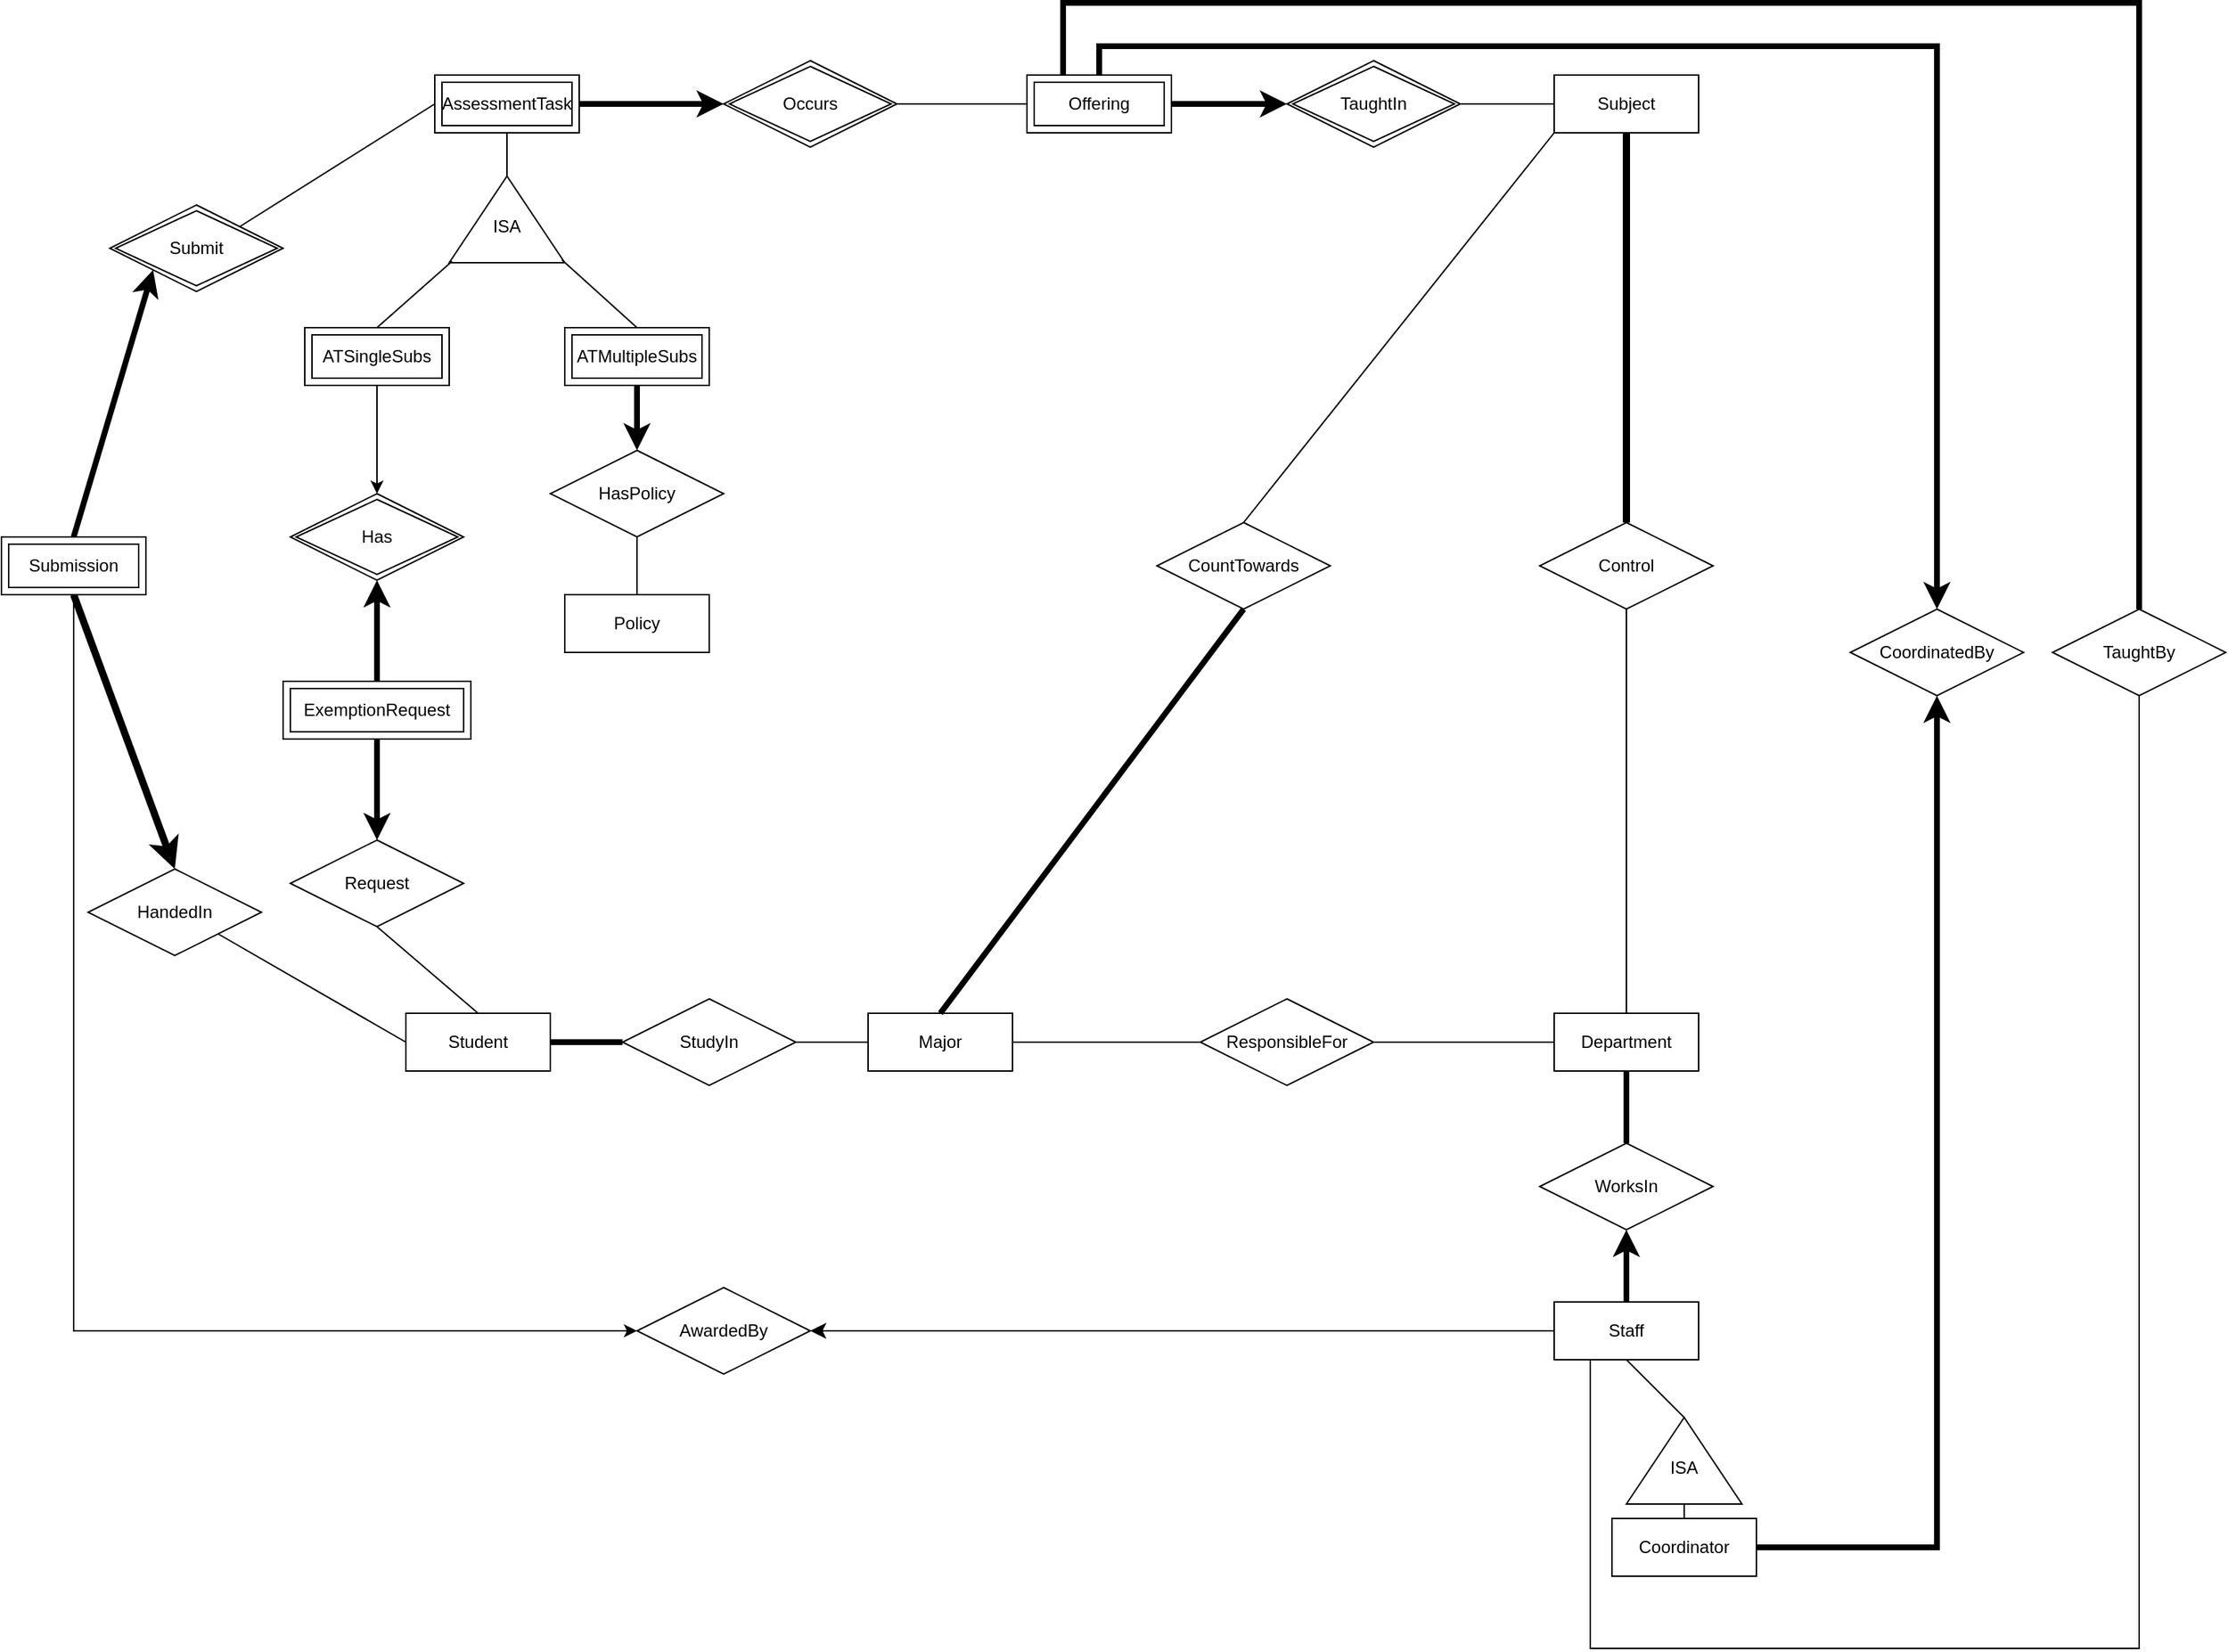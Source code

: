 <mxfile version="24.7.10">
  <diagram id="R2lEEEUBdFMjLlhIrx00" name="Page-1">
    <mxGraphModel dx="1519" dy="1464" grid="1" gridSize="10" guides="1" tooltips="1" connect="1" arrows="1" fold="1" page="1" pageScale="1" pageWidth="850" pageHeight="1100" math="0" shadow="0" extFonts="Permanent Marker^https://fonts.googleapis.com/css?family=Permanent+Marker">
      <root>
        <mxCell id="0" />
        <mxCell id="1" parent="0" />
        <mxCell id="J-Awba5KQqeEIi0IXb0m-3" value="Student" style="whiteSpace=wrap;html=1;align=center;" parent="1" vertex="1">
          <mxGeometry x="-460" y="750" width="100" height="40" as="geometry" />
        </mxCell>
        <mxCell id="J-Awba5KQqeEIi0IXb0m-4" value="Staff" style="whiteSpace=wrap;html=1;align=center;" parent="1" vertex="1">
          <mxGeometry x="335" y="950" width="100" height="40" as="geometry" />
        </mxCell>
        <mxCell id="J-Awba5KQqeEIi0IXb0m-7" value="Subject" style="whiteSpace=wrap;html=1;align=center;" parent="1" vertex="1">
          <mxGeometry x="335" y="100" width="100" height="40" as="geometry" />
        </mxCell>
        <mxCell id="J-Awba5KQqeEIi0IXb0m-8" value="Department" style="whiteSpace=wrap;html=1;align=center;" parent="1" vertex="1">
          <mxGeometry x="335" y="750" width="100" height="40" as="geometry" />
        </mxCell>
        <mxCell id="J-Awba5KQqeEIi0IXb0m-9" value="Major" style="whiteSpace=wrap;html=1;align=center;" parent="1" vertex="1">
          <mxGeometry x="-140" y="750" width="100" height="40" as="geometry" />
        </mxCell>
        <mxCell id="J-Awba5KQqeEIi0IXb0m-10" value="StudyIn" style="shape=rhombus;perimeter=rhombusPerimeter;whiteSpace=wrap;html=1;align=center;" parent="1" vertex="1">
          <mxGeometry x="-310" y="740" width="120" height="60" as="geometry" />
        </mxCell>
        <mxCell id="J-Awba5KQqeEIi0IXb0m-11" value="" style="endArrow=none;html=1;rounded=0;entryX=1;entryY=0.5;entryDx=0;entryDy=0;exitX=0;exitY=0.5;exitDx=0;exitDy=0;" parent="1" source="J-Awba5KQqeEIi0IXb0m-9" target="J-Awba5KQqeEIi0IXb0m-10" edge="1">
          <mxGeometry width="50" height="50" relative="1" as="geometry">
            <mxPoint x="-420" y="1065" as="sourcePoint" />
            <mxPoint x="-370" y="1015" as="targetPoint" />
          </mxGeometry>
        </mxCell>
        <mxCell id="J-Awba5KQqeEIi0IXb0m-12" value="" style="endArrow=none;html=1;rounded=0;entryX=1;entryY=0.5;entryDx=0;entryDy=0;strokeWidth=4;" parent="1" source="J-Awba5KQqeEIi0IXb0m-10" target="J-Awba5KQqeEIi0IXb0m-3" edge="1">
          <mxGeometry width="50" height="50" relative="1" as="geometry">
            <mxPoint x="-440" y="905" as="sourcePoint" />
            <mxPoint x="-370" y="1015" as="targetPoint" />
          </mxGeometry>
        </mxCell>
        <mxCell id="J-Awba5KQqeEIi0IXb0m-13" value="WorksIn" style="shape=rhombus;perimeter=rhombusPerimeter;whiteSpace=wrap;html=1;align=center;" parent="1" vertex="1">
          <mxGeometry x="325" y="840" width="120" height="60" as="geometry" />
        </mxCell>
        <mxCell id="J-Awba5KQqeEIi0IXb0m-14" value="" style="endArrow=none;html=1;rounded=0;entryX=0.5;entryY=1;entryDx=0;entryDy=0;exitX=0.5;exitY=0;exitDx=0;exitDy=0;strokeWidth=4;" parent="1" source="J-Awba5KQqeEIi0IXb0m-13" target="J-Awba5KQqeEIi0IXb0m-8" edge="1">
          <mxGeometry width="50" height="50" relative="1" as="geometry">
            <mxPoint x="425" y="1070" as="sourcePoint" />
            <mxPoint x="475" y="1020" as="targetPoint" />
          </mxGeometry>
        </mxCell>
        <mxCell id="J-Awba5KQqeEIi0IXb0m-15" value="" style="endArrow=classic;html=1;rounded=0;entryX=0.5;entryY=1;entryDx=0;entryDy=0;exitX=0.5;exitY=0;exitDx=0;exitDy=0;strokeWidth=4;" parent="1" source="J-Awba5KQqeEIi0IXb0m-4" target="J-Awba5KQqeEIi0IXb0m-13" edge="1">
          <mxGeometry width="50" height="50" relative="1" as="geometry">
            <mxPoint x="425" y="1070" as="sourcePoint" />
            <mxPoint x="475" y="1020" as="targetPoint" />
          </mxGeometry>
        </mxCell>
        <mxCell id="J-Awba5KQqeEIi0IXb0m-17" value="Control" style="shape=rhombus;perimeter=rhombusPerimeter;whiteSpace=wrap;html=1;align=center;" parent="1" vertex="1">
          <mxGeometry x="325" y="410" width="120" height="60" as="geometry" />
        </mxCell>
        <mxCell id="J-Awba5KQqeEIi0IXb0m-18" value="" style="endArrow=none;html=1;rounded=0;entryX=0.5;entryY=1;entryDx=0;entryDy=0;exitX=0.5;exitY=0;exitDx=0;exitDy=0;strokeWidth=5;" parent="1" source="J-Awba5KQqeEIi0IXb0m-17" target="J-Awba5KQqeEIi0IXb0m-7" edge="1">
          <mxGeometry width="50" height="50" relative="1" as="geometry">
            <mxPoint x="305" y="220" as="sourcePoint" />
            <mxPoint x="355" y="170" as="targetPoint" />
          </mxGeometry>
        </mxCell>
        <mxCell id="J-Awba5KQqeEIi0IXb0m-19" value="" style="endArrow=none;html=1;rounded=0;entryX=0.5;entryY=1;entryDx=0;entryDy=0;exitX=0.5;exitY=0;exitDx=0;exitDy=0;" parent="1" source="J-Awba5KQqeEIi0IXb0m-8" target="J-Awba5KQqeEIi0IXb0m-17" edge="1">
          <mxGeometry width="50" height="50" relative="1" as="geometry">
            <mxPoint x="305" y="380" as="sourcePoint" />
            <mxPoint x="385" y="350" as="targetPoint" />
          </mxGeometry>
        </mxCell>
        <mxCell id="J-Awba5KQqeEIi0IXb0m-20" value="HandedIn" style="shape=rhombus;perimeter=rhombusPerimeter;whiteSpace=wrap;html=1;align=center;" parent="1" vertex="1">
          <mxGeometry x="-680" y="650" width="120" height="60" as="geometry" />
        </mxCell>
        <mxCell id="J-Awba5KQqeEIi0IXb0m-25" value="" style="endArrow=none;html=1;rounded=0;entryX=0;entryY=0.5;entryDx=0;entryDy=0;exitX=1;exitY=0.5;exitDx=0;exitDy=0;" parent="1" edge="1">
          <mxGeometry width="50" height="50" relative="1" as="geometry">
            <mxPoint x="-120" y="120" as="sourcePoint" />
            <mxPoint x="-30" y="120" as="targetPoint" />
          </mxGeometry>
        </mxCell>
        <mxCell id="J-Awba5KQqeEIi0IXb0m-30" value="" style="endArrow=classic;html=1;rounded=0;exitX=1;exitY=0.5;exitDx=0;exitDy=0;entryX=0;entryY=0.5;entryDx=0;entryDy=0;strokeWidth=4;" parent="1" edge="1">
          <mxGeometry width="50" height="50" relative="1" as="geometry">
            <mxPoint x="-340" y="120" as="sourcePoint" />
            <mxPoint x="-240" y="120" as="targetPoint" />
          </mxGeometry>
        </mxCell>
        <mxCell id="J-Awba5KQqeEIi0IXb0m-31" value="" style="endArrow=none;html=1;rounded=0;entryX=0;entryY=0.5;entryDx=0;entryDy=0;exitX=1;exitY=0.5;exitDx=0;exitDy=0;" parent="1" target="J-Awba5KQqeEIi0IXb0m-7" edge="1">
          <mxGeometry width="50" height="50" relative="1" as="geometry">
            <mxPoint x="270" y="120" as="sourcePoint" />
            <mxPoint x="40" y="390" as="targetPoint" />
          </mxGeometry>
        </mxCell>
        <mxCell id="J-Awba5KQqeEIi0IXb0m-33" value="ResponsibleFor" style="shape=rhombus;perimeter=rhombusPerimeter;whiteSpace=wrap;html=1;align=center;" parent="1" vertex="1">
          <mxGeometry x="90" y="740" width="120" height="60" as="geometry" />
        </mxCell>
        <mxCell id="J-Awba5KQqeEIi0IXb0m-35" value="" style="endArrow=none;html=1;rounded=0;entryX=0;entryY=0.5;entryDx=0;entryDy=0;exitX=1;exitY=0.5;exitDx=0;exitDy=0;" parent="1" source="J-Awba5KQqeEIi0IXb0m-33" target="J-Awba5KQqeEIi0IXb0m-8" edge="1">
          <mxGeometry width="50" height="50" relative="1" as="geometry">
            <mxPoint x="-160" y="920" as="sourcePoint" />
            <mxPoint x="190" y="770" as="targetPoint" />
          </mxGeometry>
        </mxCell>
        <mxCell id="J-Awba5KQqeEIi0IXb0m-36" value="" style="endArrow=none;html=1;rounded=0;entryX=0;entryY=0.5;entryDx=0;entryDy=0;exitX=1;exitY=0.5;exitDx=0;exitDy=0;" parent="1" source="J-Awba5KQqeEIi0IXb0m-9" target="J-Awba5KQqeEIi0IXb0m-33" edge="1">
          <mxGeometry width="50" height="50" relative="1" as="geometry">
            <mxPoint x="-160" y="920" as="sourcePoint" />
            <mxPoint x="-110" y="870" as="targetPoint" />
          </mxGeometry>
        </mxCell>
        <mxCell id="J-Awba5KQqeEIi0IXb0m-38" value="" style="endArrow=classic;html=1;rounded=0;entryX=0;entryY=0.5;entryDx=0;entryDy=0;exitX=1;exitY=0.5;exitDx=0;exitDy=0;strokeWidth=4;" parent="1" edge="1">
          <mxGeometry width="50" height="50" relative="1" as="geometry">
            <mxPoint x="70" y="120" as="sourcePoint" />
            <mxPoint x="150" y="120" as="targetPoint" />
          </mxGeometry>
        </mxCell>
        <mxCell id="meUXw3SM-kfQRY5JYJZq-10" value="" style="triangle;whiteSpace=wrap;html=1;rotation=-90;" parent="1" vertex="1">
          <mxGeometry x="-420" y="160" width="60" height="80" as="geometry" />
        </mxCell>
        <mxCell id="meUXw3SM-kfQRY5JYJZq-11" value="ISA" style="text;html=1;align=center;verticalAlign=middle;whiteSpace=wrap;rounded=0;" parent="1" vertex="1">
          <mxGeometry x="-420" y="190" width="60" height="30" as="geometry" />
        </mxCell>
        <mxCell id="meUXw3SM-kfQRY5JYJZq-12" value="" style="endArrow=none;html=1;rounded=0;exitX=0.5;exitY=0;exitDx=0;exitDy=0;entryX=0.017;entryY=0.025;entryDx=0;entryDy=0;entryPerimeter=0;" parent="1" source="FvsSjCkMFB3iBcdG2FCw-9" target="meUXw3SM-kfQRY5JYJZq-10" edge="1">
          <mxGeometry width="50" height="50" relative="1" as="geometry">
            <mxPoint x="-480" y="270" as="sourcePoint" />
            <mxPoint x="-460" y="220" as="targetPoint" />
          </mxGeometry>
        </mxCell>
        <mxCell id="meUXw3SM-kfQRY5JYJZq-13" value="" style="endArrow=none;html=1;rounded=0;exitX=0.5;exitY=0;exitDx=0;exitDy=0;entryX=0.033;entryY=0.975;entryDx=0;entryDy=0;entryPerimeter=0;" parent="1" source="FvsSjCkMFB3iBcdG2FCw-10" target="meUXw3SM-kfQRY5JYJZq-10" edge="1">
          <mxGeometry width="50" height="50" relative="1" as="geometry">
            <mxPoint x="-300" y="270" as="sourcePoint" />
            <mxPoint x="-190" y="160" as="targetPoint" />
          </mxGeometry>
        </mxCell>
        <mxCell id="meUXw3SM-kfQRY5JYJZq-14" value="" style="endArrow=none;html=1;rounded=0;exitX=1;exitY=0.5;exitDx=0;exitDy=0;entryX=0.5;entryY=1;entryDx=0;entryDy=0;" parent="1" source="meUXw3SM-kfQRY5JYJZq-10" edge="1">
          <mxGeometry width="50" height="50" relative="1" as="geometry">
            <mxPoint x="-300" y="220" as="sourcePoint" />
            <mxPoint x="-390" y="140" as="targetPoint" />
          </mxGeometry>
        </mxCell>
        <mxCell id="meUXw3SM-kfQRY5JYJZq-17" value="" style="endArrow=none;html=1;rounded=0;exitX=1;exitY=0;exitDx=0;exitDy=0;entryX=0;entryY=0.5;entryDx=0;entryDy=0;" parent="1" source="FvsSjCkMFB3iBcdG2FCw-7" edge="1">
          <mxGeometry width="50" height="50" relative="1" as="geometry">
            <mxPoint x="-575" y="175" as="sourcePoint" />
            <mxPoint x="-440" y="120" as="targetPoint" />
          </mxGeometry>
        </mxCell>
        <mxCell id="meUXw3SM-kfQRY5JYJZq-19" value="" style="endArrow=classic;html=1;rounded=0;exitX=0.5;exitY=0;exitDx=0;exitDy=0;entryX=0;entryY=1;entryDx=0;entryDy=0;strokeWidth=4;" parent="1" source="FvsSjCkMFB3iBcdG2FCw-4" target="FvsSjCkMFB3iBcdG2FCw-7" edge="1">
          <mxGeometry width="50" height="50" relative="1" as="geometry">
            <mxPoint x="-690" y="310" as="sourcePoint" />
            <mxPoint x="-635" y="205" as="targetPoint" />
          </mxGeometry>
        </mxCell>
        <mxCell id="meUXw3SM-kfQRY5JYJZq-20" value="" style="endArrow=none;html=1;rounded=0;exitX=1;exitY=1;exitDx=0;exitDy=0;entryX=0;entryY=0.5;entryDx=0;entryDy=0;" parent="1" source="J-Awba5KQqeEIi0IXb0m-20" target="J-Awba5KQqeEIi0IXb0m-3" edge="1">
          <mxGeometry width="50" height="50" relative="1" as="geometry">
            <mxPoint x="-575" y="605" as="sourcePoint" />
            <mxPoint x="-400" y="530" as="targetPoint" />
          </mxGeometry>
        </mxCell>
        <mxCell id="meUXw3SM-kfQRY5JYJZq-21" value="" style="endArrow=classic;html=1;rounded=0;exitX=0.5;exitY=1;exitDx=0;exitDy=0;entryX=0.5;entryY=0;entryDx=0;entryDy=0;strokeWidth=5;" parent="1" source="FvsSjCkMFB3iBcdG2FCw-4" target="J-Awba5KQqeEIi0IXb0m-20" edge="1">
          <mxGeometry width="50" height="50" relative="1" as="geometry">
            <mxPoint x="-660" y="340" as="sourcePoint" />
            <mxPoint x="-605" y="485" as="targetPoint" />
          </mxGeometry>
        </mxCell>
        <mxCell id="meUXw3SM-kfQRY5JYJZq-22" value="AwardedBy" style="shape=rhombus;perimeter=rhombusPerimeter;whiteSpace=wrap;html=1;align=center;" parent="1" vertex="1">
          <mxGeometry x="-300" y="940" width="120" height="60" as="geometry" />
        </mxCell>
        <mxCell id="meUXw3SM-kfQRY5JYJZq-24" value="" style="endArrow=classic;html=1;rounded=0;exitX=0.5;exitY=1;exitDx=0;exitDy=0;entryX=0;entryY=0.5;entryDx=0;entryDy=0;" parent="1" source="FvsSjCkMFB3iBcdG2FCw-4" target="meUXw3SM-kfQRY5JYJZq-22" edge="1">
          <mxGeometry width="50" height="50" relative="1" as="geometry">
            <mxPoint x="-690" y="470" as="sourcePoint" />
            <mxPoint x="-640" y="910" as="targetPoint" />
            <Array as="points">
              <mxPoint x="-690" y="970" />
            </Array>
          </mxGeometry>
        </mxCell>
        <mxCell id="meUXw3SM-kfQRY5JYJZq-31" value="Policy" style="whiteSpace=wrap;html=1;align=center;" parent="1" vertex="1">
          <mxGeometry x="-350" y="460" width="100" height="40" as="geometry" />
        </mxCell>
        <mxCell id="meUXw3SM-kfQRY5JYJZq-32" value="HasPolicy" style="shape=rhombus;perimeter=rhombusPerimeter;whiteSpace=wrap;html=1;align=center;" parent="1" vertex="1">
          <mxGeometry x="-360" y="360" width="120" height="60" as="geometry" />
        </mxCell>
        <mxCell id="meUXw3SM-kfQRY5JYJZq-35" value="" style="endArrow=none;html=1;rounded=0;exitX=0.5;exitY=0;exitDx=0;exitDy=0;entryX=0.5;entryY=1;entryDx=0;entryDy=0;" parent="1" source="meUXw3SM-kfQRY5JYJZq-31" target="meUXw3SM-kfQRY5JYJZq-32" edge="1">
          <mxGeometry width="50" height="50" relative="1" as="geometry">
            <mxPoint x="-190" y="460" as="sourcePoint" />
            <mxPoint x="-140" y="410" as="targetPoint" />
          </mxGeometry>
        </mxCell>
        <mxCell id="meUXw3SM-kfQRY5JYJZq-36" value="" style="endArrow=classic;html=1;rounded=0;exitX=0.5;exitY=1;exitDx=0;exitDy=0;entryX=0.5;entryY=0;entryDx=0;entryDy=0;strokeWidth=4;" parent="1" source="FvsSjCkMFB3iBcdG2FCw-10" target="meUXw3SM-kfQRY5JYJZq-32" edge="1">
          <mxGeometry width="50" height="50" relative="1" as="geometry">
            <mxPoint x="-300" y="320" as="sourcePoint" />
            <mxPoint x="-140" y="320" as="targetPoint" />
          </mxGeometry>
        </mxCell>
        <mxCell id="meUXw3SM-kfQRY5JYJZq-37" value="CountTowards" style="shape=rhombus;perimeter=rhombusPerimeter;whiteSpace=wrap;html=1;align=center;" parent="1" vertex="1">
          <mxGeometry x="60" y="410" width="120" height="60" as="geometry" />
        </mxCell>
        <mxCell id="meUXw3SM-kfQRY5JYJZq-38" value="" style="endArrow=none;html=1;rounded=0;exitX=0.5;exitY=0;exitDx=0;exitDy=0;entryX=0.5;entryY=1;entryDx=0;entryDy=0;strokeWidth=4;" parent="1" source="J-Awba5KQqeEIi0IXb0m-9" target="meUXw3SM-kfQRY5JYJZq-37" edge="1">
          <mxGeometry width="50" height="50" relative="1" as="geometry">
            <mxPoint x="120" y="480" as="sourcePoint" />
            <mxPoint x="170" y="430" as="targetPoint" />
          </mxGeometry>
        </mxCell>
        <mxCell id="meUXw3SM-kfQRY5JYJZq-39" value="" style="endArrow=none;html=1;rounded=0;entryX=0;entryY=1;entryDx=0;entryDy=0;exitX=0.5;exitY=0;exitDx=0;exitDy=0;" parent="1" source="meUXw3SM-kfQRY5JYJZq-37" target="J-Awba5KQqeEIi0IXb0m-7" edge="1">
          <mxGeometry width="50" height="50" relative="1" as="geometry">
            <mxPoint x="120" y="480" as="sourcePoint" />
            <mxPoint x="170" y="430" as="targetPoint" />
          </mxGeometry>
        </mxCell>
        <mxCell id="meUXw3SM-kfQRY5JYJZq-40" value="CoordinatedBy" style="shape=rhombus;perimeter=rhombusPerimeter;whiteSpace=wrap;html=1;align=center;" parent="1" vertex="1">
          <mxGeometry x="540" y="470" width="120" height="60" as="geometry" />
        </mxCell>
        <mxCell id="meUXw3SM-kfQRY5JYJZq-42" value="" style="endArrow=classic;html=1;rounded=0;exitX=1;exitY=0.5;exitDx=0;exitDy=0;entryX=0.5;entryY=1;entryDx=0;entryDy=0;strokeWidth=4;exitPerimeter=0;" parent="1" source="2Y2GtZ3YAqSZZ8bWryj6-17" target="meUXw3SM-kfQRY5JYJZq-40" edge="1">
          <mxGeometry width="50" height="50" relative="1" as="geometry">
            <mxPoint x="120" y="460" as="sourcePoint" />
            <mxPoint x="170" y="410" as="targetPoint" />
            <Array as="points">
              <mxPoint x="600" y="1120" />
            </Array>
          </mxGeometry>
        </mxCell>
        <mxCell id="meUXw3SM-kfQRY5JYJZq-44" value="" style="endArrow=classic;html=1;rounded=0;exitX=0.5;exitY=0;exitDx=0;exitDy=0;entryX=0.5;entryY=0;entryDx=0;entryDy=0;strokeWidth=4;" parent="1" target="meUXw3SM-kfQRY5JYJZq-40" edge="1">
          <mxGeometry width="50" height="50" relative="1" as="geometry">
            <mxPoint x="20" y="100" as="sourcePoint" />
            <mxPoint x="685" y="-12.5" as="targetPoint" />
            <Array as="points">
              <mxPoint x="20" y="80" />
              <mxPoint x="600" y="80" />
            </Array>
          </mxGeometry>
        </mxCell>
        <mxCell id="meUXw3SM-kfQRY5JYJZq-46" value="TaughtBy" style="shape=rhombus;perimeter=rhombusPerimeter;whiteSpace=wrap;html=1;align=center;" parent="1" vertex="1">
          <mxGeometry x="680" y="470" width="120" height="60" as="geometry" />
        </mxCell>
        <mxCell id="meUXw3SM-kfQRY5JYJZq-47" value="" style="endArrow=none;html=1;rounded=0;entryX=0.5;entryY=1;entryDx=0;entryDy=0;strokeWidth=1;exitX=0.25;exitY=1;exitDx=0;exitDy=0;" parent="1" source="J-Awba5KQqeEIi0IXb0m-4" target="meUXw3SM-kfQRY5JYJZq-46" edge="1">
          <mxGeometry width="50" height="50" relative="1" as="geometry">
            <mxPoint x="290.0" y="1165" as="sourcePoint" />
            <mxPoint x="720" y="930" as="targetPoint" />
            <Array as="points">
              <mxPoint x="360" y="1190" />
              <mxPoint x="740" y="1190" />
            </Array>
          </mxGeometry>
        </mxCell>
        <mxCell id="meUXw3SM-kfQRY5JYJZq-48" value="" style="endArrow=none;html=1;rounded=0;exitX=0.5;exitY=0;exitDx=0;exitDy=0;entryX=0.25;entryY=0;entryDx=0;entryDy=0;strokeWidth=4;" parent="1" source="meUXw3SM-kfQRY5JYJZq-46" edge="1">
          <mxGeometry width="50" height="50" relative="1" as="geometry">
            <mxPoint x="810" y="290" as="sourcePoint" />
            <mxPoint x="-5" y="100" as="targetPoint" />
            <Array as="points">
              <mxPoint x="740" y="50" />
              <mxPoint x="-5" y="50" />
            </Array>
          </mxGeometry>
        </mxCell>
        <mxCell id="FvsSjCkMFB3iBcdG2FCw-1" value="Offering" style="shape=ext;margin=3;double=1;whiteSpace=wrap;html=1;align=center;" parent="1" vertex="1">
          <mxGeometry x="-30" y="100" width="100" height="40" as="geometry" />
        </mxCell>
        <mxCell id="FvsSjCkMFB3iBcdG2FCw-2" value="TaughtIn" style="shape=rhombus;double=1;perimeter=rhombusPerimeter;whiteSpace=wrap;html=1;align=center;" parent="1" vertex="1">
          <mxGeometry x="150" y="90" width="120" height="60" as="geometry" />
        </mxCell>
        <mxCell id="FvsSjCkMFB3iBcdG2FCw-3" value="AssessmentTask" style="shape=ext;margin=3;double=1;whiteSpace=wrap;html=1;align=center;" parent="1" vertex="1">
          <mxGeometry x="-440" y="100" width="100" height="40" as="geometry" />
        </mxCell>
        <mxCell id="FvsSjCkMFB3iBcdG2FCw-4" value="Submission" style="shape=ext;margin=3;double=1;whiteSpace=wrap;html=1;align=center;" parent="1" vertex="1">
          <mxGeometry x="-740" y="420" width="100" height="40" as="geometry" />
        </mxCell>
        <mxCell id="FvsSjCkMFB3iBcdG2FCw-5" value="Occurs" style="shape=rhombus;double=1;perimeter=rhombusPerimeter;whiteSpace=wrap;html=1;align=center;" parent="1" vertex="1">
          <mxGeometry x="-240" y="90" width="120" height="60" as="geometry" />
        </mxCell>
        <mxCell id="FvsSjCkMFB3iBcdG2FCw-7" value="Submit" style="shape=rhombus;double=1;perimeter=rhombusPerimeter;whiteSpace=wrap;html=1;align=center;" parent="1" vertex="1">
          <mxGeometry x="-665" y="190" width="120" height="60" as="geometry" />
        </mxCell>
        <mxCell id="FvsSjCkMFB3iBcdG2FCw-9" value="ATSingleSubs" style="shape=ext;margin=3;double=1;whiteSpace=wrap;html=1;align=center;" parent="1" vertex="1">
          <mxGeometry x="-530" y="275" width="100" height="40" as="geometry" />
        </mxCell>
        <mxCell id="FvsSjCkMFB3iBcdG2FCw-10" value="ATMultipleSubs" style="shape=ext;margin=3;double=1;whiteSpace=wrap;html=1;align=center;" parent="1" vertex="1">
          <mxGeometry x="-350" y="275" width="100" height="40" as="geometry" />
        </mxCell>
        <mxCell id="DMXKVMF-lrXqcf1wIQv9-3" value="Request" style="shape=rhombus;perimeter=rhombusPerimeter;whiteSpace=wrap;html=1;align=center;" parent="1" vertex="1">
          <mxGeometry x="-540" y="630" width="120" height="60" as="geometry" />
        </mxCell>
        <mxCell id="DMXKVMF-lrXqcf1wIQv9-5" value="" style="endArrow=classic;html=1;rounded=0;exitX=0.5;exitY=1;exitDx=0;exitDy=0;entryX=0.5;entryY=0;entryDx=0;entryDy=0;" parent="1" source="FvsSjCkMFB3iBcdG2FCw-9" target="DMXKVMF-lrXqcf1wIQv9-8" edge="1">
          <mxGeometry width="50" height="50" relative="1" as="geometry">
            <mxPoint x="-310" y="560" as="sourcePoint" />
            <mxPoint x="-480" y="390" as="targetPoint" />
          </mxGeometry>
        </mxCell>
        <mxCell id="DMXKVMF-lrXqcf1wIQv9-6" value="" style="endArrow=classic;html=1;rounded=0;exitX=0.5;exitY=0;exitDx=0;exitDy=0;entryX=0.5;entryY=1;entryDx=0;entryDy=0;strokeWidth=4;" parent="1" source="DMXKVMF-lrXqcf1wIQv9-7" target="DMXKVMF-lrXqcf1wIQv9-8" edge="1">
          <mxGeometry width="50" height="50" relative="1" as="geometry">
            <mxPoint x="-480" y="530" as="sourcePoint" />
            <mxPoint x="-480" y="450" as="targetPoint" />
          </mxGeometry>
        </mxCell>
        <mxCell id="DMXKVMF-lrXqcf1wIQv9-7" value="ExemptionRequest" style="shape=ext;margin=3;double=1;whiteSpace=wrap;html=1;align=center;" parent="1" vertex="1">
          <mxGeometry x="-545" y="520" width="130" height="40" as="geometry" />
        </mxCell>
        <mxCell id="DMXKVMF-lrXqcf1wIQv9-8" value="Has" style="shape=rhombus;double=1;perimeter=rhombusPerimeter;whiteSpace=wrap;html=1;align=center;" parent="1" vertex="1">
          <mxGeometry x="-540" y="390" width="120" height="60" as="geometry" />
        </mxCell>
        <mxCell id="DMXKVMF-lrXqcf1wIQv9-9" value="" style="endArrow=none;html=1;rounded=0;exitX=0.5;exitY=1;exitDx=0;exitDy=0;entryX=0.5;entryY=0;entryDx=0;entryDy=0;" parent="1" source="DMXKVMF-lrXqcf1wIQv9-3" target="J-Awba5KQqeEIi0IXb0m-3" edge="1">
          <mxGeometry width="50" height="50" relative="1" as="geometry">
            <mxPoint x="-310" y="650" as="sourcePoint" />
            <mxPoint x="-260" y="600" as="targetPoint" />
          </mxGeometry>
        </mxCell>
        <mxCell id="DMXKVMF-lrXqcf1wIQv9-11" value="" style="endArrow=classic;html=1;rounded=0;exitX=0.5;exitY=1;exitDx=0;exitDy=0;entryX=0.5;entryY=0;entryDx=0;entryDy=0;strokeWidth=4;" parent="1" source="DMXKVMF-lrXqcf1wIQv9-7" target="DMXKVMF-lrXqcf1wIQv9-3" edge="1">
          <mxGeometry width="50" height="50" relative="1" as="geometry">
            <mxPoint x="-310" y="650" as="sourcePoint" />
            <mxPoint x="-260" y="600" as="targetPoint" />
          </mxGeometry>
        </mxCell>
        <mxCell id="2Y2GtZ3YAqSZZ8bWryj6-1" value="" style="endArrow=classic;html=1;rounded=0;fontSize=12;startSize=8;endSize=8;curved=1;entryX=1;entryY=0.5;entryDx=0;entryDy=0;exitX=0;exitY=0.5;exitDx=0;exitDy=0;" edge="1" parent="1" source="J-Awba5KQqeEIi0IXb0m-4" target="meUXw3SM-kfQRY5JYJZq-22">
          <mxGeometry width="50" height="50" relative="1" as="geometry">
            <mxPoint x="70" y="1160" as="sourcePoint" />
            <mxPoint x="120" y="1110" as="targetPoint" />
          </mxGeometry>
        </mxCell>
        <mxCell id="2Y2GtZ3YAqSZZ8bWryj6-9" value="" style="triangle;whiteSpace=wrap;html=1;rotation=-90;" vertex="1" parent="1">
          <mxGeometry x="395" y="1020" width="60" height="80" as="geometry" />
        </mxCell>
        <mxCell id="2Y2GtZ3YAqSZZ8bWryj6-10" value="ISA" style="text;html=1;align=center;verticalAlign=middle;whiteSpace=wrap;rounded=0;" vertex="1" parent="1">
          <mxGeometry x="395" y="1050" width="60" height="30" as="geometry" />
        </mxCell>
        <mxCell id="2Y2GtZ3YAqSZZ8bWryj6-12" value="" style="endArrow=none;html=1;rounded=0;exitX=0.5;exitY=0;exitDx=0;exitDy=0;entryX=0;entryY=0.5;entryDx=0;entryDy=0;" edge="1" parent="1" source="2Y2GtZ3YAqSZZ8bWryj6-17" target="2Y2GtZ3YAqSZZ8bWryj6-9">
          <mxGeometry width="50" height="50" relative="1" as="geometry">
            <mxPoint x="425.0" y="1110" as="sourcePoint" />
            <mxPoint x="625" y="1020" as="targetPoint" />
          </mxGeometry>
        </mxCell>
        <mxCell id="2Y2GtZ3YAqSZZ8bWryj6-13" value="" style="endArrow=none;html=1;rounded=0;exitX=1;exitY=0.5;exitDx=0;exitDy=0;entryX=0.5;entryY=1;entryDx=0;entryDy=0;" edge="1" parent="1" source="2Y2GtZ3YAqSZZ8bWryj6-9" target="J-Awba5KQqeEIi0IXb0m-4">
          <mxGeometry width="50" height="50" relative="1" as="geometry">
            <mxPoint x="475" y="1070" as="sourcePoint" />
            <mxPoint x="385" y="990" as="targetPoint" />
          </mxGeometry>
        </mxCell>
        <mxCell id="2Y2GtZ3YAqSZZ8bWryj6-17" value="Coordinator" style="whiteSpace=wrap;html=1;align=center;" vertex="1" parent="1">
          <mxGeometry x="375" y="1100" width="100" height="40" as="geometry" />
        </mxCell>
      </root>
    </mxGraphModel>
  </diagram>
</mxfile>
